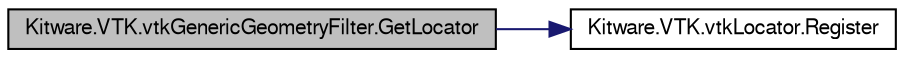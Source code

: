 digraph G
{
  bgcolor="transparent";
  edge [fontname="FreeSans",fontsize="10",labelfontname="FreeSans",labelfontsize="10"];
  node [fontname="FreeSans",fontsize="10",shape=record];
  rankdir="LR";
  Node1 [label="Kitware.VTK.vtkGenericGeometryFilter.GetLocator",height=0.2,width=0.4,color="black", fillcolor="grey75", style="filled" fontcolor="black"];
  Node1 -> Node2 [color="midnightblue",fontsize="10",style="solid",fontname="FreeSans"];
  Node2 [label="Kitware.VTK.vtkLocator.Register",height=0.2,width=0.4,color="black",URL="$class_kitware_1_1_v_t_k_1_1vtk_locator.html#a1d41d3cf6ba54b28db929828a193b3ac",tooltip="Handle the PointSet &lt;-&gt; Locator loop."];
}
